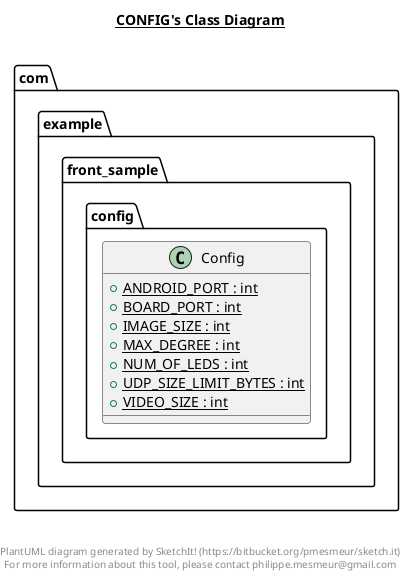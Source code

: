 @startuml

title __CONFIG's Class Diagram__\n

  namespace com.example.front_sample {
    namespace config {
      class com.example.front_sample.config.Config {
          {static} + ANDROID_PORT : int
          {static} + BOARD_PORT : int
          {static} + IMAGE_SIZE : int
          {static} + MAX_DEGREE : int
          {static} + NUM_OF_LEDS : int
          {static} + UDP_SIZE_LIMIT_BYTES : int
          {static} + VIDEO_SIZE : int
      }
    }
  }
  



right footer


PlantUML diagram generated by SketchIt! (https://bitbucket.org/pmesmeur/sketch.it)
For more information about this tool, please contact philippe.mesmeur@gmail.com
endfooter

@enduml
